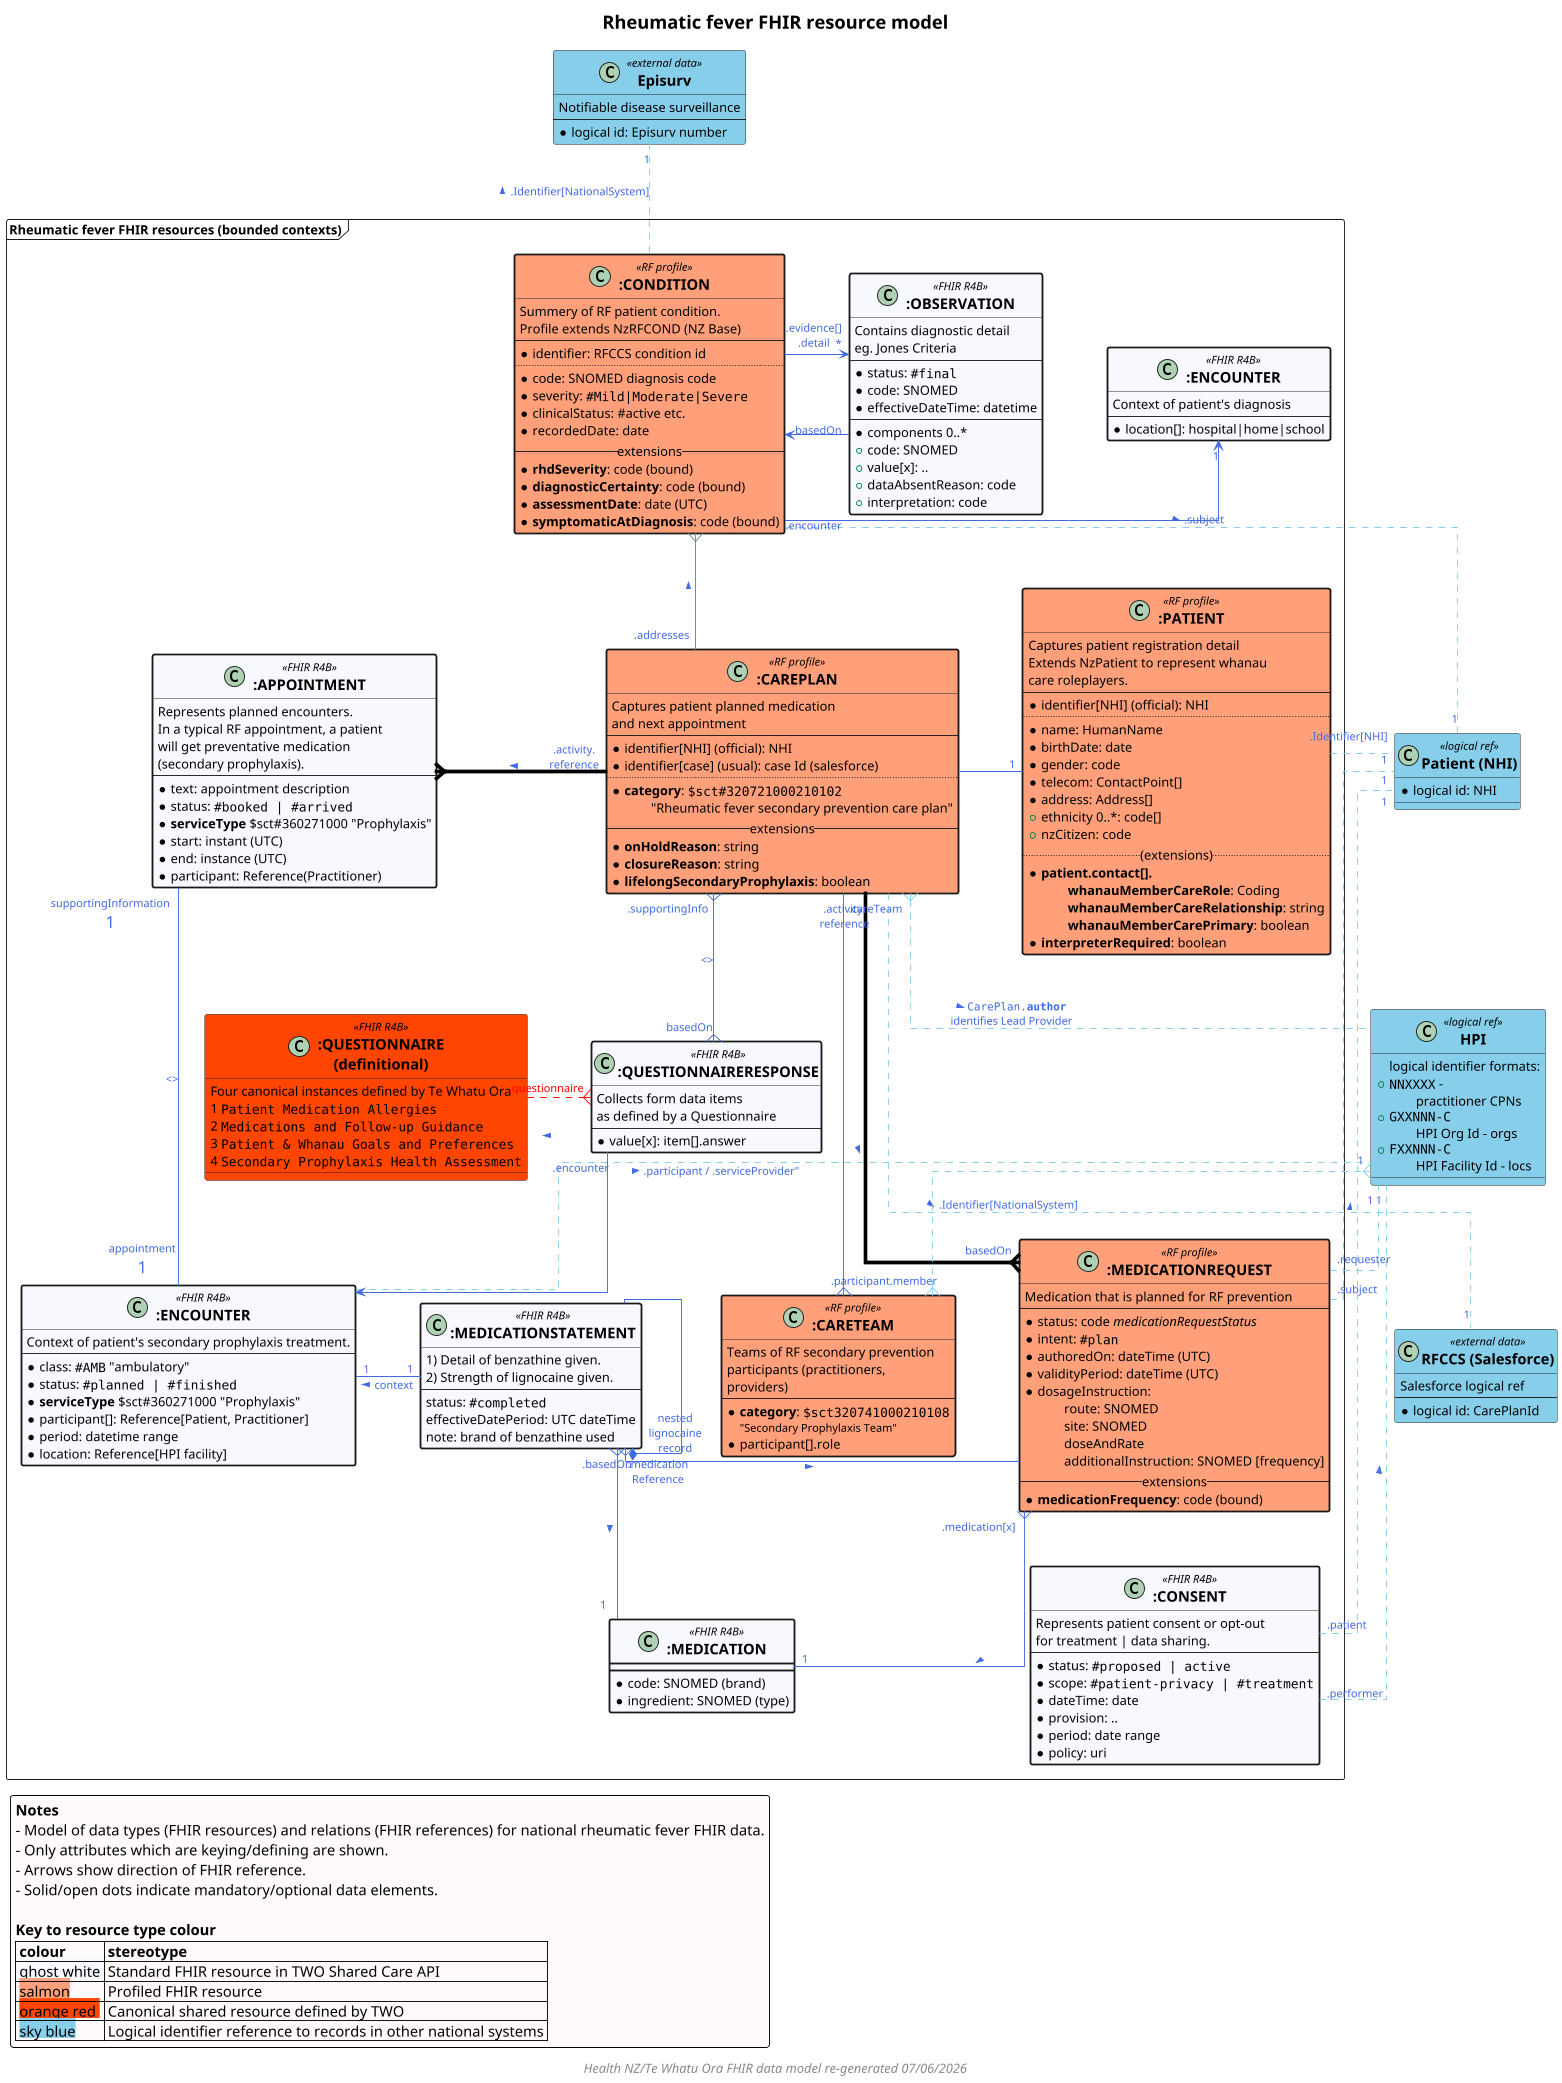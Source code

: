 @startuml FHIR-resource-model-rheumaticfever

top to bottom direction
skinparam dpi 200 
scale 500 width

skinparam ActivityDiamondBackgroundColor #RoyalBlue
skinparam ArrowColor #RoyalBlue   
skinparam ArrowFontColor #RoyalBlue   
skinparam ArrowFontSize 12
skinparam ArrowMessageAlignment right
skinparam BoxPadding 10
skinparam ClassFontSize 16
skinparam ClassFontStyle bold
skinparam dpi 300
skinparam FooterFontSize 14
skinparam FooterFontStyle italic
skinparam LegendBackgroundColor #Snow
skinparam LegendFontName Helvetica
skinparam LegendFontSize 16
skinparam linetype ortho
skinparam nodesep 70
skinparam NoteBackgroundColor #LightYellow
skinparam NoteFontSize 15
skinparam NoteTextAlignment left
skinparam ranksep 60
skinparam roundcorner 5
skinparam TitleFontSize 20

title "Rheumatic fever FHIR resource model"

frame "Rheumatic fever FHIR resources (bounded contexts)" as HNZMain {
  
  class ":APPOINTMENT" as APPT <<FHIR R4B>> #GhostWhite ##[bold] {
    Represents planned encounters. 
    In a typical RF appointment, a patient
      will get preventative medication
      (secondary prophylaxis).
    ----
    * text: appointment description
    * status: ""#booked | #arrived""
    * **serviceType** $sct#360271000 "Prophylaxis"
    * start: instant (UTC)
    * end: instance (UTC)
    * participant: Reference(Practitioner)
  }


  class ":CAREPLAN" as CP <<RF profile>> #LightSalmon ##[bold] {
    Captures patient planned medication\nand next appointment
    ---
    *identifier[NHI] (official): NHI
    *identifier[case] (usual): case Id (salesforce)
    ....
    * **category**: ""$sct#320721000210102""
      \t"Rheumatic fever secondary prevention care plan" 
    -- extensions --
      * **onHoldReason**: string
      * **closureReason**: string
      * **lifelongSecondaryProphylaxis**: boolean
  }

  class ":PATIENT" as RfPatient <<RF profile>> #LightSalmon ##[bold] {
    Captures patient registration detail
    Extends NzPatient to represent whanau
    care roleplayers.
    ---
    *identifier[NHI] (official): NHI
    ....
    *name: HumanName
    *birthDate: date
    *gender: code
    *telecom: ContactPoint[]
    *address: Address[]
    +ethnicity 0..*: code[]
    +nzCitizen: code
    .. (extensions)..
    * **patient.contact[].**
    \t**whanauMemberCareRole**: Coding
    \t**whanauMemberCareRelationship**: string
    \t**whanauMemberCarePrimary**: boolean
    * **interpreterRequired**: boolean
  }

  class ":CARETEAM" as CareTeam <<RF profile>> #LightSalmon ##[bold] {
    Teams of RF secondary prevention
    participants (practitioners,
    providers)
    ---
    * **category**: ""$sct320741000210108""
      <size:12>"Secondary Prophylaxis Team"
    * participant[].role
  }

  class ":CONSENT" as Consent <<FHIR R4B>> #GhostWhite ##[bold] {
      Represents patient consent or opt-out
      for treatment | data sharing.
      ----
      * status: ""#proposed | active"" 
      * scope: ""#patient-privacy | #treatment""
      * dateTime: date
      * provision: ..
      * period: date range
      * policy: uri
  }


  class ":CONDITION" as RFCOND <<RF profile>> #LightSalmon ##[bold] {
    Summery of RF patient condition.
    Profile extends NzRFCOND (NZ Base)
    ---
    * identifier: RFCCS condition id
    ....
     * code: SNOMED diagnosis code
     * severity: ""#Mild|Moderate|Severe""
     * clinicalStatus: #active etc.
     * recordedDate: date
    -- extensions --
      * **rhdSeverity**: code (bound)
      * **diagnosticCertainty**: code (bound)
      * **assessmentDate**: date (UTC)
      * **symptomaticAtDiagnosis**: code (bound)
  }

  class ":MEDICATION" as MED <<FHIR R4B>> #GhostWhite ##[bold] {
    * code: SNOMED (brand)
    * ingredient: SNOMED (type)
  }

  class ":MEDICATIONREQUEST" as MEDREQ <<RF profile>> #LightSalmon ##[bold] {
    Medication that is planned for RF prevention
    ---
    *status: code //medicationRequestStatus//
    *intent: ""#plan""
    *authoredOn: dateTime (UTC)
    *validityPeriod: dateTime (UTC)
    * dosageInstruction:
      \troute: SNOMED
      \tsite: SNOMED
      \tdoseAndRate
      \tadditionalInstruction: SNOMED [frequency]
    -- extensions --
      * **medicationFrequency**: code (bound)
  }

  class ":OBSERVATION" as OBS <<FHIR R4B>> #GhostWhite ##[bold] {
    Contains diagnostic detail 
      eg. Jones Criteria
    ---
    * status: ""#final""
    * code: SNOMED
    * effectiveDateTime: datetime
    ---
    * components 0..*
    +  code: SNOMED
    +  value[x]: ..
    +  dataAbsentReason: code
    +  interpretation: code
  }
  
  class ":MEDICATIONSTATEMENT" as MEDSTMT <<FHIR R4B>> #GhostWhite  ##[bold] {
    1) Detail of benzathine given.
    2) Strength of lignocaine given.
    --
    status: ""#completed""
    effectiveDatePeriod: UTC dateTime  
    note: brand of benzathine used
  }

  ' class ":MEDICATIONSTATEMENT" as CONTMEDSTMT <<FHIR R4B>> #GhostWhite  ##[bold] {
  '   Strength of lignocaine 
  '   administered for pain relief
  '   --
  '   medicationCodeableConcept: NZMT
  ' }


  class ":QUESTIONNAIRE\n(definitional)" as Questionnaire <<FHIR R4B>> #OrangeRed {
    Four canonical instances defined by Te Whatu Ora
    1 ""Patient Medication Allergies""
    2 ""Medications and Follow-up Guidance""
    3 ""Patient & Whanau Goals and Preferences""
    4 ""Secondary Prophylaxis Health Assessment""
  }

  class ":QUESTIONNAIRERESPONSE" as QR <<FHIR R4B>> #GhostWhite ##[bold] {
    Collects form data items
    as defined by a Questionnaire
    ----
    * value[x]: item[].answer
  }


  class ":ENCOUNTER" as Encounter <<FHIR R4B>> #GhostWhite ##[bold] {
    Context of patient's secondary prophylaxis treatment.
    ---
    * class: ""#AMB"" "ambulatory"
    * status: ""#planned | #finished""
     * **serviceType** $sct#360271000 "Prophylaxis"
    * participant[]: Reference[Patient, Practitioner]
    * period: datetime range
    * location: Reference[HPI facility]
  }


  class ":ENCOUNTER" as EncounterDiag <<FHIR R4B>> #GhostWhite ##[bold] {
    Context of patient's diagnosis
    ---
    * location[]: hospital|home|school
  }

}

class "RFCCS (Salesforce)" as RFCCS <<external data>> #SkyBlue {
  Salesforce logical ref
  ---
  * logical id: CarePlanId
}

class "Episurv" as EPISURV <<external data>> #SkyBlue {
  Notifiable disease surveillance
  ---
  * logical id: Episurv number
}

class "Patient (NHI)" as Patient <<logical ref>> #SkyBlue {
  * logical id: NHI
}

class "HPI" as HPI <<logical ref>> #SkyBlue {
  logical identifier formats:
  + ""NNXXXX"" - 
    \tpractitioner CPNs
  + ""GXXNNN-C""
    \tHPI Org Id - orgs
  + ""FXXNNN-C""
    \tHPI Facility Id - locs
}

'Patient -[hidden]- HPI


' ********
' plantuml positioning
MEDREQ -[hidden]d- Consent

' ********
' * resource linkages

APPT "supportingInformation\n<size:18>1" -- "appointment\n<size:18>1" Encounter: <>

'RFCOND "1" - "1" DIAG: > "stage.\nassessment"

CP ".addresses" -[#SlateGray]u-{ RFCOND : >
CP ".supportingInfo" }--{ "basedOn" QR: <>
CP - "1" RfPatient
CP ".activity.\nreference" -[#Black,thickness=4]--{ "basedOn" MEDREQ: >
CP .[#SkyBlue].. "1" RFCCS : > <color:RoyalBlue>.Identifier[NationalSystem]
CP ".careTeam" ---{ CareTeam
CP ".activity.\nreference" -[#Black,thickness=4]l-{ APPT: >
CP }.[#SkyBlue,dashed]. HPI : > ""CarePlan.**author**"" \nidentifies Lead Provider

CareTeam ".participant.member" }.[#SkyBlue,norank]..{ HPI

RFCOND .[#SkyBlue,norank]. "1" Patient : > .subject
RFCOND .[#SkyBlue]u.. "1" EPISURV : > <color:RoyalBlue>.Identifier[NationalSystem]
RFCOND ".evidence[]\n.detail" -l-> "*" OBS
RFCOND <-- "basedOn" OBS
RFCOND ".encounter" -r--> "1" EncounterDiag

Consent ".patient" .[#SkyBlue,norank]. "1" Patient : >
Consent ".performer" .[#SkyBlue,norank]. "1" HPI : >

'DIAG "basedOn" }-- CP

Encounter .[#SkyBlue,norank]. "1" HPI: > .participant / .serviceProvider" 

MEDREQ ".medication[x]" }- "1" MED : >
MEDREQ ".requester" .[#SkyBlue,norank]. "1" HPI
MEDREQ ".subject" .[#SkyBlue,norank]. "1" Patient

MEDSTMT -[norank]-* "nested\nlignocaine\nrecord" MEDSTMT
MEDSTMT "1" -l- "1" Encounter: > context
MEDSTMT ".basedOn" }- MEDREQ : >
MEDSTMT ".medication\nReference" }--"1" MED: > 


RfPatient ".Identifier[NHI]" .[#SkyBlue]r. "1" Patient

QR ".encounter" --> Encounter
QR "<color:Red>.questionnaire" }.[#Red]l.. Questionnaire: > \n\n\n\n

legend left
  **Notes**
  - Model of data types (FHIR resources) and relations (FHIR references) for national rheumatic fever FHIR data.
  - Only attributes which are keying/defining are shown.
  - Arrows show direction of FHIR reference.
  - Solid/open dots indicate mandatory/optional data elements.

  **Key to resource type colour**
  |= colour |= stereotype |
  | <back:#GhostWhite>ghost white | Standard FHIR resource in TWO Shared Care API |
  | <back:#LightSalmon>salmon| Profiled FHIR resource |
  | <back:#OrangeRed>orange red | Canonical shared resource defined by TWO |
  | <back:#SkyBlue>sky blue| Logical identifier reference to records in other national systems |
endlegend

footer "Health NZ/Te Whatu Ora FHIR data model re-generated %date('dd/MM/yyyy')"

@enduml